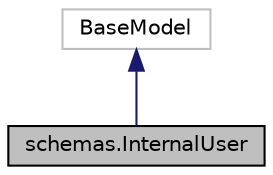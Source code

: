 digraph "schemas.InternalUser"
{
 // LATEX_PDF_SIZE
  edge [fontname="Helvetica",fontsize="10",labelfontname="Helvetica",labelfontsize="10"];
  node [fontname="Helvetica",fontsize="10",shape=record];
  Node1 [label="schemas.InternalUser",height=0.2,width=0.4,color="black", fillcolor="grey75", style="filled", fontcolor="black",tooltip="USER SCHEMAS."];
  Node2 -> Node1 [dir="back",color="midnightblue",fontsize="10",style="solid",fontname="Helvetica"];
  Node2 [label="BaseModel",height=0.2,width=0.4,color="grey75", fillcolor="white", style="filled",tooltip=" "];
}
